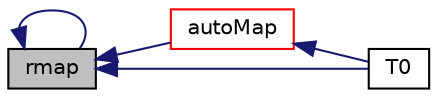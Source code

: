 digraph "rmap"
{
  bgcolor="transparent";
  edge [fontname="Helvetica",fontsize="10",labelfontname="Helvetica",labelfontsize="10"];
  node [fontname="Helvetica",fontsize="10",shape=record];
  rankdir="LR";
  Node69 [label="rmap",height=0.2,width=0.4,color="black", fillcolor="grey75", style="filled", fontcolor="black"];
  Node69 -> Node70 [dir="back",color="midnightblue",fontsize="10",style="solid",fontname="Helvetica"];
  Node70 [label="autoMap",height=0.2,width=0.4,color="red",URL="$a22949.html#a0ab0c43ce90d756c88dd81e3d0a9eef5",tooltip="Map (and resize as needed) from self given a mapping object. "];
  Node70 -> Node72 [dir="back",color="midnightblue",fontsize="10",style="solid",fontname="Helvetica"];
  Node72 [label="T0",height=0.2,width=0.4,color="black",URL="$a22949.html#a14049bbd28406d982b6a071934cd498b",tooltip="Return reference to the total pressure to allow adjustment. "];
  Node69 -> Node69 [dir="back",color="midnightblue",fontsize="10",style="solid",fontname="Helvetica"];
  Node69 -> Node72 [dir="back",color="midnightblue",fontsize="10",style="solid",fontname="Helvetica"];
}
